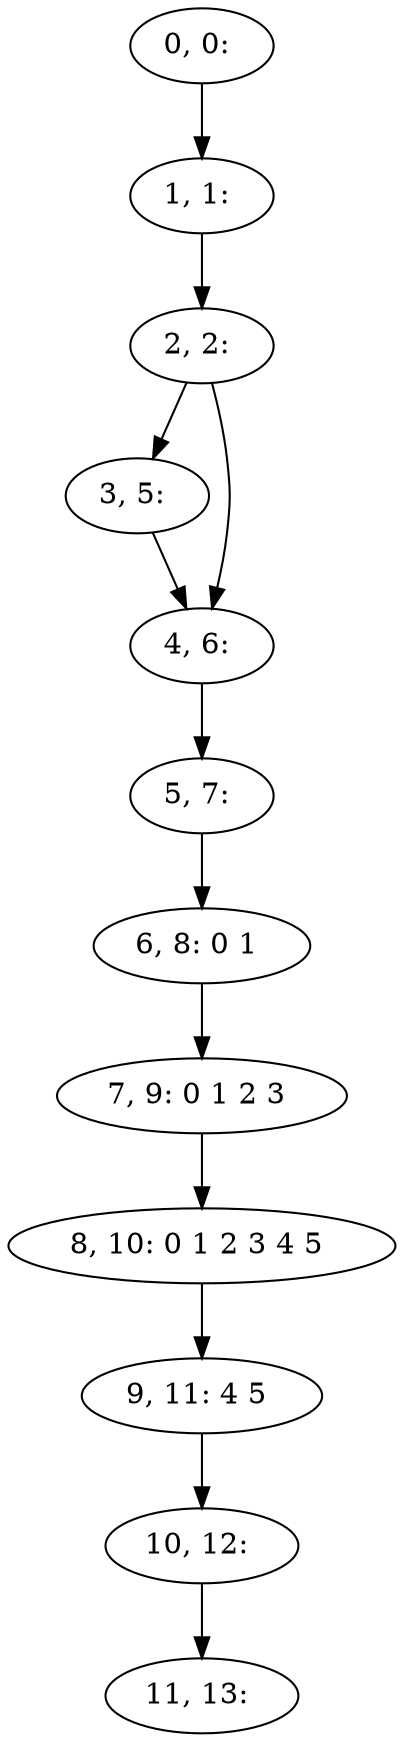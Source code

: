 digraph G {
0[label="0, 0: "];
1[label="1, 1: "];
2[label="2, 2: "];
3[label="3, 5: "];
4[label="4, 6: "];
5[label="5, 7: "];
6[label="6, 8: 0 1 "];
7[label="7, 9: 0 1 2 3 "];
8[label="8, 10: 0 1 2 3 4 5 "];
9[label="9, 11: 4 5 "];
10[label="10, 12: "];
11[label="11, 13: "];
0->1 ;
1->2 ;
2->3 ;
2->4 ;
3->4 ;
4->5 ;
5->6 ;
6->7 ;
7->8 ;
8->9 ;
9->10 ;
10->11 ;
}
